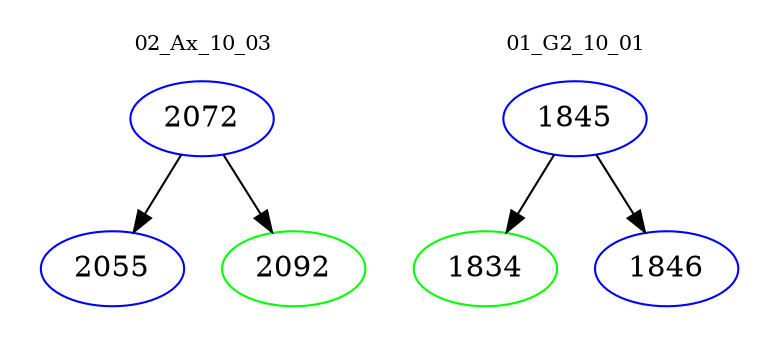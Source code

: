 digraph{
subgraph cluster_0 {
color = white
label = "02_Ax_10_03";
fontsize=10;
T0_2072 [label="2072", color="blue"]
T0_2072 -> T0_2055 [color="black"]
T0_2055 [label="2055", color="blue"]
T0_2072 -> T0_2092 [color="black"]
T0_2092 [label="2092", color="green"]
}
subgraph cluster_1 {
color = white
label = "01_G2_10_01";
fontsize=10;
T1_1845 [label="1845", color="blue"]
T1_1845 -> T1_1834 [color="black"]
T1_1834 [label="1834", color="green"]
T1_1845 -> T1_1846 [color="black"]
T1_1846 [label="1846", color="blue"]
}
}
